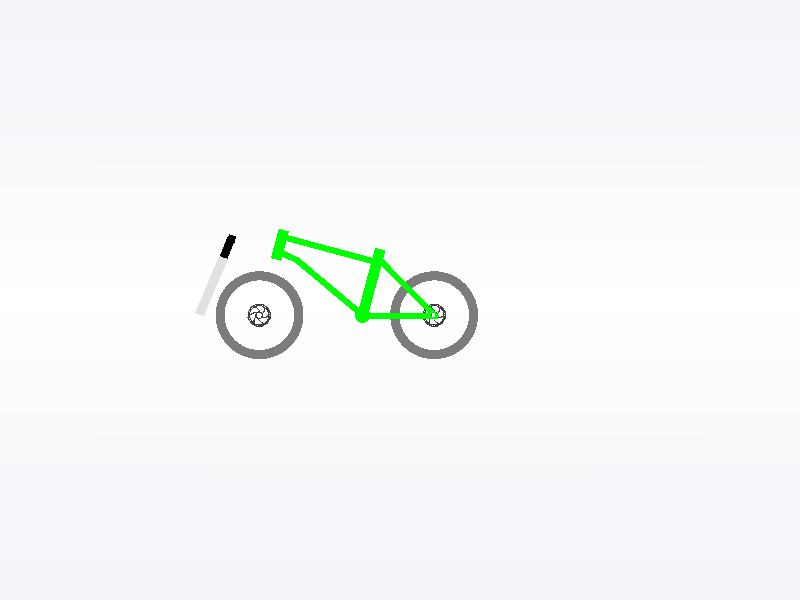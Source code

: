  // PoVRay 3.7 Scene File " ... .pov"
// author:  ...
// date:    ...
//------------------------------------------------------------------------
#version 3.7;
global_settings{ assumed_gamma 1.0 }
#default{ finish{ ambient 0.1 diffuse 0.9 }} 
//------------------------------------------------------------------------
#include "colors.inc"
#include "textures.inc"
#include "glass.inc"
#include "metals.inc"
#include "golds.inc"
#include "stones.inc"
#include "woods.inc"
#include "shapes.inc"
#include "shapes2.inc"
#include "functions.inc"
#include "math.inc"
#include "transforms.inc"
//--------------------------------------------------------------------------  right handed, y up 

                            // Visao lado esquerdo
#declare Camera_0 = camera {/*ultra_wide_angle*/ angle 15      
                            location  <0.0 , 1.0 , 40.0>
                            right    -x*image_width/image_height
                            look_at   <0.0 , 1.0 , 0.0>}        
                            
                            
                            //Visao traseira
#declare Camera_1 = camera {angle 30     
                            location  <20.0 , 2.0 , 0.0>
                            right    -x*image_width/image_height
                            look_at   <-8.0 , 1.0 , 0.0>} 
                            
                            
                            
#declare Camera_2 = camera {angle 15     
                            location  <15.0 , 1.0 , -15>
                            right    -x*image_width/image_height
                            look_at   <0 , 1.0 , 0.0>}
                            
                            
#declare Camera_diagonal_traseira_esquerda = camera {angle 15     
                            location  <15.0 , 1.0 , 15>
                            right    -x*image_width/image_height
                            look_at   <0 , 1.0 , 0.0>}
                            
                            
#declare Camera_pneu_traseiro = camera {angle 15     
                            location  <0.4 , 0.8 , 15>
                            right    -x*image_width/image_height
                            look_at   <0.4 , 0.8 , 0.0>}
                            
                            
#declare Camera_pneu_dianteiro = camera {angle 15     
                            location  <-1.5 , 0.8 , 15>
                            right    -x*image_width/image_height
                            look_at   <-1.5 , 0.8 , 0.0>}
                            
                            
#declare Camera_amortecedor = camera {angle 35     
                            location  <-2.4 , 1.35 , 10>
                            right    -x*image_width/image_height
                            look_at   <-2.4 , 1.35 , 0.0>}
                            
                            
#declare Camera_frente_amortecedor = camera {angle 15     
                            location  <-15 , 8 , 0>
                            right    -x*image_width/image_height
                            look_at   <-2.4 , 1.3 , 0.0>} 
                            
                            
                            
#declare Camera_centro_roda_dianteira = camera {angle 15     
                            location  <5 , 0.8 , 3>
                            right    -x*image_width/image_height
                            look_at   <-1.5 , 0.8 , 0.0>}
                            
                            
                            
                                                         
                   
camera{Camera_0}
//------------------------------------------------------------------------
// sun -------------------------------------------------------------------
light_source{<1500,2500, 2500> color White}
// sky -------------------------------------------------------------------
sky_sphere{ pigment{ gradient <0,1,0>
                     color_map{ [0   color rgb<1,1,1>         ]//White
                                [0.4 color rgb<0.14,0.14,0.56>]//~Navy
                                [0.6 color rgb<0.14,0.14,0.56>]//~Navy
                                [1.0 color rgb<1,1,1>         ]//White
                              }
                     scale 2 }
           } // end of sky_sphere 
//------------------------------------------------------------------------




// ground -----------------------------------------------------------------
//---------------------------------<<< settings of squared plane dimensions
#declare RasterScale = 1.0;
#declare RasterHalfLine  = 0.035;  
#declare RasterHalfLineZ = 0.035; 
//-------------------------------------------------------------------------
#macro Raster(RScale, HLine) 
       pigment{ gradient x scale RScale
                color_map{[0.000   color rgbt<1,1,1,0>*0.6]
                          [0+HLine color rgbt<1,1,1,0>*0.6]
                          [0+HLine color rgbt<1,1,1,1>]
                          [1-HLine color rgbt<1,1,1,1>]
                          [1-HLine color rgbt<1,1,1,0>*0.6]
                          [1.000   color rgbt<1,1,1,0>*0.6]} }
 #end// of Raster(RScale, HLine)-macro    
//-------------------------------------------------------------------------
    

//plane { <0,1,0>, 0    // plane with layered textures
//        texture { pigment{color White*1.1}
//                  finish {ambient 0.45 diffuse 0.85}}
//        texture { Raster(RasterScale,RasterHalfLine ) rotate<0,0,0> }
//        texture { Raster(RasterScale,RasterHalfLineZ) rotate<0,90,0>}
//        rotate<0,0,0>
//      }       
      
      
// Rodas      

#declare cor_roda = pigment {color rgb<1.1,1.1,1.1>};
#declare finish_roda = finish {
                            ambient 0.1
                            diffuse 1
                            reflection 0.002
                            specular 0.2
                            metallic
                         }    
          
 #declare disco_freio = union{                    
        difference{
            difference{                
                difference{  
                    difference{
                        cylinder { <0,0,0.01>,<0,0,-0.01>,0.18} 
                        cylinder { <0,0,0.02>,<0,0,-0.02>,0.12}
                    }           
                    
                    #local angulo = 0; 
                    #local totalEsferas = 12;
                    #local i = 0;
                    
                    #while(i < totalEsferas)
                       cylinder {<0,0.25,-0.05>, <0,0.25,0.05>, 0.1 rotate<0,0,angulo>}
                        #declare angulo = angulo + 30;
                        #declare i = i + 1;
                    #end 
                    } 
                      
                    #local angulo = 15; 
                    #local totalEsferas = 12;
                    #local i = 0;
                    
                    #while(i < totalEsferas)
                         cylinder {<0,0.255,-0.05>, <0,0.255,0.05>, 0.1  rotate<0,0,angulo>}
                        #declare angulo = angulo + 30;
                        #declare i = i + 1;
                    #end  
        
            } 
                #local angulo = 0; 
                #local totalEsferas = 36;
                #local i = 0;
                
                #while(i < totalEsferas)
                    cylinder {<0,0.135,-0.1>, <0,0.135,0.1>, 0.0040 texture {pigment { cor_roda } finish { finish_roda}} rotate<0,0,angulo>}
                    #declare angulo = angulo + 10;
                    #declare i = i + 1;
                #end
                
          }             
          
                difference{
                     union{
                        #local total = 6;
                        #local i = 0; 
                        #local angulo = 0 ;
                        
                        #while(i < total)
                                 
                           union{    
                             isosurface { //-------------------------------------------------------------
                              function{
                                 f_spiral(
                                    x,y,z,
                                    1.5,  // distance between windings,
                                    0.01, // thickness,
                                    0.24,  // outer diameter of the spiral,
                                    0,    // not used,
                                    0,    // not used,
                                    0.01   // cross section type
                                 )
                              }          
                            
                             threshold 0
                             max_gradient 5
                             rotate<90,0,0>
                             scale 0.5
                             translate< 0,0,0>
                            } // end of isosurface -------------------------------------------------------
                               
                              rotate <0,0,angulo>  
                           } 
                                   
                            #declare angulo = angulo + 60;
                            #declare i = i + 1;
                        #end   
                        cylinder { <0,0,0.015>,<0,0,-0.015>,0.05} 
                      } 
                      
                    cylinder { <0,0,0.02>,<0,0,-0.02>,0.035}    
                            
                }  
                        
           texture {pigment {color rgb<0.05,0.05,0.05>}
                      finish {
                        ambient 0.1
                        diffuse 1
                        reflection 0.35
                        specular 0.1 
                        metallic
                     }   
                 }
      }
        
        
 #declare pneu = merge{
         torus {
            0.356, 0.05
            texture {
                pigment { color rgb<0.2,0.2,0.2> }
                finish {
                    ambient 0.1
                    diffuse 0.2
                    reflection 0.0009 
                }
            }
            scale <1.9,1.9,1.9> rotate <90,0,0>
        } 
 }


          
 #declare ini_lado_esq = 0.135;
 #declare ini_lado_dirr = 0.045;         

 #declare roda = union{
  
        // Roda       
        difference{
             cylinder {<0, 0, 0>, <0, 0, 0.18>, 0.61 }
             cylinder {<0, 0, -0.1>,<0, 0, 0.19>, 0.58 }
        } 
         
        // Centro da roda    
        difference{
             merge{
                cylinder {<0, 0, ini_lado_esq>, <0, 0, ini_lado_dirr>, 0.048 }
                cylinder {<0, 0, ini_lado_esq-0.01>, <0, 0, ini_lado_esq>, 0.052 }
                cylinder {<0, 0, ini_lado_dirr-0.01>, <0, 0, ini_lado_dirr>, 0.052 } 
              }
             cylinder {<0, 0, -0.1>, <0, 0, 0.19>, 0.036 } 
        }
        texture { pigment { cor_roda } finish { finish_roda} }
  }
  
  
  #declare aros = merge{
  #declare grossura_aros = 0.0055;
     difference{
               //Aros roda dianteira 
              merge{
                // LADO ESQUERDO
                  #local i = 0;
                  #local numAros = 9;
                  #local angulo = 0;
                  #while(i < numAros)
                    union{
                        cylinder {<0, 0, ini_lado_esq-0.0055>, <0, 0.58, ini_lado_dirr>, grossura_aros}
                        cylinder {<0, 0.54, ini_lado_dirr+0.005>, <0, 0.58, ini_lado_dirr>, grossura_aros+0.003}
                        rotate<0,0,angulo>
                    }
                    #declare angulo = angulo + 40;
                    #declare i = i + 1;
                  #end

                  #local i = 0;
                  #local numAros = 9;
                  #local angulo = 20;
                  
                  #while(i < numAros)
                    union{
                        cylinder {<0, 0, ini_lado_esq-0.0055>, <0, 0.58, ini_lado_esq>, grossura_aros}
                        cylinder {<0, 0.54, ini_lado_esq+0.005>, <0, 0.58, ini_lado_esq>, grossura_aros+0.003}
                         rotate<0,0,angulo>
                    }
                    #declare angulo = angulo + 40;
                    #declare i = i + 1;
                  #end
              
                  //LADO DIREITO 
                  #local i = 0;
                  #local numAros = 9;
                  #local angulo = 10;
                  #while(i < numAros)
                    union{
                        cylinder {<0, 0, ini_lado_dirr+0.0055>, <0, 0.58, ini_lado_esq>, grossura_aros}
                        cylinder {<0, 0.54, ini_lado_esq-0.005>, <0, 0.58, ini_lado_esq>, grossura_aros+0.003}
                        rotate<0,0,angulo>
                    }
                    #declare angulo = angulo + 40;
                    #declare i = i + 1;
                  #end
         
                  #local i = 0;
                  #local numAros = 9;
                  #local angulo = 30;
                  #while(i < numAros)
                    union{
                        cylinder {<0, 0, ini_lado_dirr+0.0055>, <0, 0.58, ini_lado_dirr>, grossura_aros}
                        cylinder {<0, 0.54, ini_lado_dirr-0.005>, <0, 0.58, ini_lado_dirr>, grossura_aros+0.003}
                        rotate<0,0,angulo>
                    }
                    #declare angulo = angulo + 40;
                    #declare i = i + 1;
                  #end
              }
                
               cylinder {<0, 0, -0.1>, <0, 0, 0.19>, 0.036 } 
              
           }
           texture {pigment { cor_roda } finish { finish_roda}}
  }        
     

  #declare roda_toda = merge{
            object {roda  scale <0.75,0.75,0.75>}
            object {aros  scale <0.75,0.75,0.75>}
            object{pneu translate<0,0,ini_lado_dirr+0.05>  scale <0.75,0.75,0.75>} 
            object {disco_freio translate<0,0,ini_lado_esq+0.05>} 
  }                        
     



#declare roda_traseira = union { 
         object{roda_toda translate<0.45,0.8,-0.1>}
            
} 

#declare roda_dianteira = union {    
       object{roda_toda translate<-2.65,0.8,-0.1> }      
} 
  



#declare chassi = merge{
     #declare grossuraTubosRodaTraseira = 0.04 ;
     #declare tamBarraSuporteRoda = 0.75; 
     #declare espacamentoSuporteRoda = 0.19;
     
     #declare cor_principal = pigment {color Green}
     #declare finish_chassi = finish { ambient 0.1 diffuse 0.9 reflection 0.05 specular 0.2 metallic} 
         
      // Suporte Esquerdo roda traseira     
      difference{    
           merge{
              cylinder { <0,0,0>, <-(tamBarraSuporteRoda+0.05),0,0>, grossuraTubosRodaTraseira rotate<0,0,-45> }
              cylinder { <0,0,0>, <-tamBarraSuporteRoda,0,0>, grossuraTubosRodaTraseira }
              sphere { <0,0,0>, 0.0395}
              cylinder {<-tamBarraSuporteRoda+0.02,0,0.005>, <-tamBarraSuporteRoda-0.18,0,-0.105>, grossuraTubosRodaTraseira rotate<0,0,0> }
              cylinder {<-tamBarraSuporteRoda-0.03,0,0.0045>, <-tamBarraSuporteRoda-0.36,0,-0.13>, grossuraTubosRodaTraseira rotate<0,0,-45> }
           }
           
           cylinder {<0, 0, -10>, <0, 0, 10>, 0.032 translate <-0.03,0.015,0> }
           rotate <0,-3,0> translate<0.03,-0.012,espacamentoSuporteRoda>
      }
        
      // Suporte lado Direito
      difference{    
           merge{
              cylinder { <0,0,0>, <-(tamBarraSuporteRoda+0.05),0,0>, grossuraTubosRodaTraseira rotate<0,0,-45> }
              cylinder { <0,0,0>, <-tamBarraSuporteRoda,0,0>, grossuraTubosRodaTraseira }
              sphere { <0,0,0>, 0.0395} 
              cylinder {<-tamBarraSuporteRoda+0.02,0,0.005>, <-tamBarraSuporteRoda-0.18,0,0.105>, grossuraTubosRodaTraseira rotate<0,0,0> }
              cylinder {<-tamBarraSuporteRoda-0.03,0,-0.003>, <-tamBarraSuporteRoda-0.36,0,0.13>, grossuraTubosRodaTraseira rotate<0,0,-45> }
             }
           
           cylinder {<0, 0, -10>, <0, 0, 10>, 0.032 translate <-0.03,0.015,0> }
           rotate <0,3,0>  translate<0.03,-0.012,-espacamentoSuporteRoda>
      }      
      
    
       // Tubo do selim
       merge{
           cylinder {  <0,0,-0.12>, <0,0,0.12>, 0.1  }
           cylinder { <0,0.05,0>, <0,0.9,0>, 0.07  rotate <0,0,-15>}  
           translate <-tamBarraSuporteRoda-0.18,0,0>
       }    
         
       merge{  

           // Barra central superior
           cylinder { <0,0,0>, <1.3,0,0>, grossuraTubosRodaTraseira rotate<0,0,165> translate <-tamBarraSuporteRoda,0.7,0>}   
           
           // Barra central inferior  
           cylinder { <0,0,0>, <1.15,0,0>, grossuraTubosRodaTraseira rotate<0,0,-220> translate <-tamBarraSuporteRoda-0.18,0,0>}
           cylinder { <0,0,0>, <0.25,0,0>, grossuraTubosRodaTraseira rotate<0,0,155> translate <-1.78,0.718,0>}
               
           // Conexao guidao-chassi-amortecedor   
           cylinder { <0,0.5,0>, <0,0.9,0>, 0.07  rotate <0,0,-15> translate <-2.2,0.25,0>}                                                        
        }
          
                           
        texture {
                pigment { cor_principal }
                finish {finish_chassi}
        }       
} 

        

 

#declare amortecedor = union{

    #declare cor_amortecedor1 = pigment {color Gray}
    #declare cor_amortecedor2 = pigment {color Black}
    
    #declare finish_amortecedor = finish {
                                ambient 0.1
                                diffuse 0.9
                                reflection 0.05
                                specular 0.2 
                                metallic
                             }    
                             
                             
           
       union {
       
           cylinder {
                <-2.70,1.05,0>, <-2.718,1,0>, 0.05
                texture {
                    pigment { cor_amortecedor2 }
                    finish {finish_amortecedor}
                }
                scale <1,1,1> translate <0.5,0.8,0>
            }      
    
             cylinder {
                <-2.729,0.98,-0.2>, <-2.729,0.98,0.2>, 0.048
                texture {
                    pigment { cor_amortecedor2 }
                    finish {finish_amortecedor}
                }
                scale <1,1,1> translate <0.5,0.8,0>
            }
       
       }
        
        
        // Amortecedor direito
        union{
        
        // Conexao guidao-amortecedor
           sphere { <-2.7225,0.995,0.22>, 0.04 
           texture { pigment{ cor_amortecedor2}
                      finish { finish_amortecedor}
                    } 
    
              scale<1,1,1>  rotate<0,0,0>  translate<0.5,0.8,0>  
           } 
                  
                  
        cylinder {
                <-2.7225,1,0.22>, <-2.92,0.5,0.22>, 0.042
                texture {
                    pigment { cor_amortecedor2 }
                    finish {finish_amortecedor}
                }
                scale <1,1,1> translate <0.5,0.8,0>
            }
            
             
            // Amortecedor
            cylinder {
                    <-2.82,0.75,0.22>, <-3.14,0,0.22>, 0.05
                    texture {
                        pigment { cor_amortecedor1 }
                        finish {finish_amortecedor}
                    }
                    scale <1,1,1> translate <0.5,0.8,0>
                }
        
          translate <0,0.01,-0.015>
        }        
        
        
        
        // Amortecedor esquerdo 
               union{
        
        // Conexao guidao-amortecedor
           sphere { <-2.7225,0.995,0.22>, 0.04 
           texture { pigment{ cor_amortecedor2}
                      finish { finish_amortecedor}
                    } 
    
              scale<1,1,1>  rotate<0,0,0>  translate<0.5,0.8,0>  
           } 
                  
                  
        cylinder {
                <-2.7225,1,0.22>, <-2.92,0.5,0.22>, 0.042
                texture {
                    pigment { cor_amortecedor2 }
                    finish {finish_amortecedor}
                }
                scale <1,1,1> translate <0.5,0.8,0>
            }
            
             
            // Amortecedor
            cylinder {
                    <-2.82,0.75,0.22>, <-3.14,0,0.22>, 0.05
                    texture {
                        pigment { cor_amortecedor1 }
                        finish {finish_amortecedor}
                    }
                    scale <1,1,1> translate <0.5,0.8,0>
                }
        
          translate <0,0.01,-0.42>
        }        
        
 
}


object {chassi translate<0.438,0.8,0>}
object {roda_traseira }
object {roda_dianteira translate<0.8,0,0> }
object {amortecedor}


